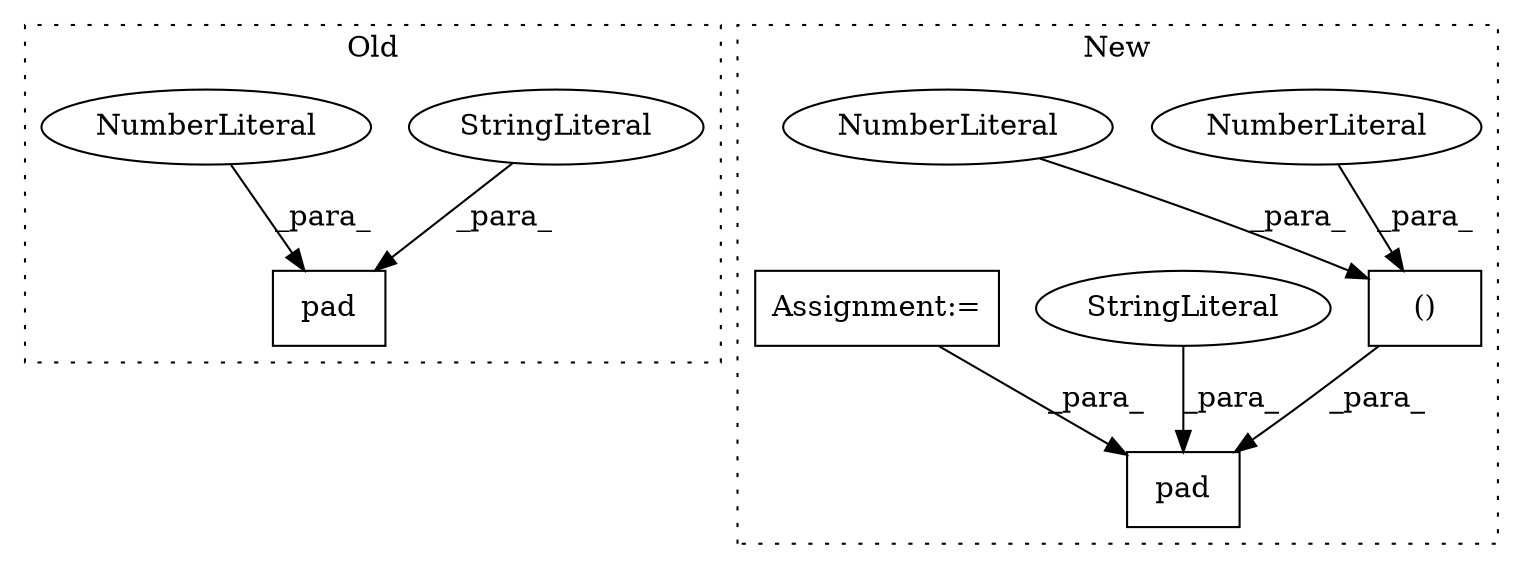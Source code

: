 digraph G {
subgraph cluster0 {
1 [label="pad" a="32" s="1456,1584" l="4,1" shape="box"];
3 [label="StringLiteral" a="45" s="1572" l="10" shape="ellipse"];
9 [label="NumberLiteral" a="34" s="1583" l="1" shape="ellipse"];
label = "Old";
style="dotted";
}
subgraph cluster1 {
2 [label="()" a="106" s="1584" l="51" shape="box"];
4 [label="NumberLiteral" a="34" s="1599" l="1" shape="ellipse"];
5 [label="pad" a="32" s="1655,1688" l="4,1" shape="box"];
6 [label="NumberLiteral" a="34" s="1585" l="1" shape="ellipse"];
7 [label="StringLiteral" a="45" s="1676" l="10" shape="ellipse"];
8 [label="Assignment:=" a="7" s="1443" l="1" shape="box"];
label = "New";
style="dotted";
}
2 -> 5 [label="_para_"];
3 -> 1 [label="_para_"];
4 -> 2 [label="_para_"];
6 -> 2 [label="_para_"];
7 -> 5 [label="_para_"];
8 -> 5 [label="_para_"];
9 -> 1 [label="_para_"];
}